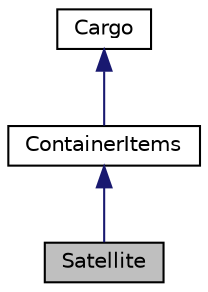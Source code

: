 digraph "Satellite"
{
 // LATEX_PDF_SIZE
  edge [fontname="Helvetica",fontsize="10",labelfontname="Helvetica",labelfontsize="10"];
  node [fontname="Helvetica",fontsize="10",shape=record];
  Node1 [label="Satellite",height=0.2,width=0.4,color="black", fillcolor="grey75", style="filled", fontcolor="black",tooltip=" "];
  Node2 -> Node1 [dir="back",color="midnightblue",fontsize="10",style="solid",fontname="Helvetica"];
  Node2 [label="ContainerItems",height=0.2,width=0.4,color="black", fillcolor="white", style="filled",URL="$classContainerItems.html",tooltip=" "];
  Node3 -> Node2 [dir="back",color="midnightblue",fontsize="10",style="solid",fontname="Helvetica"];
  Node3 [label="Cargo",height=0.2,width=0.4,color="black", fillcolor="white", style="filled",URL="$classCargo.html",tooltip="Note: A Dragon Spacecraft can only take cargo."];
}
